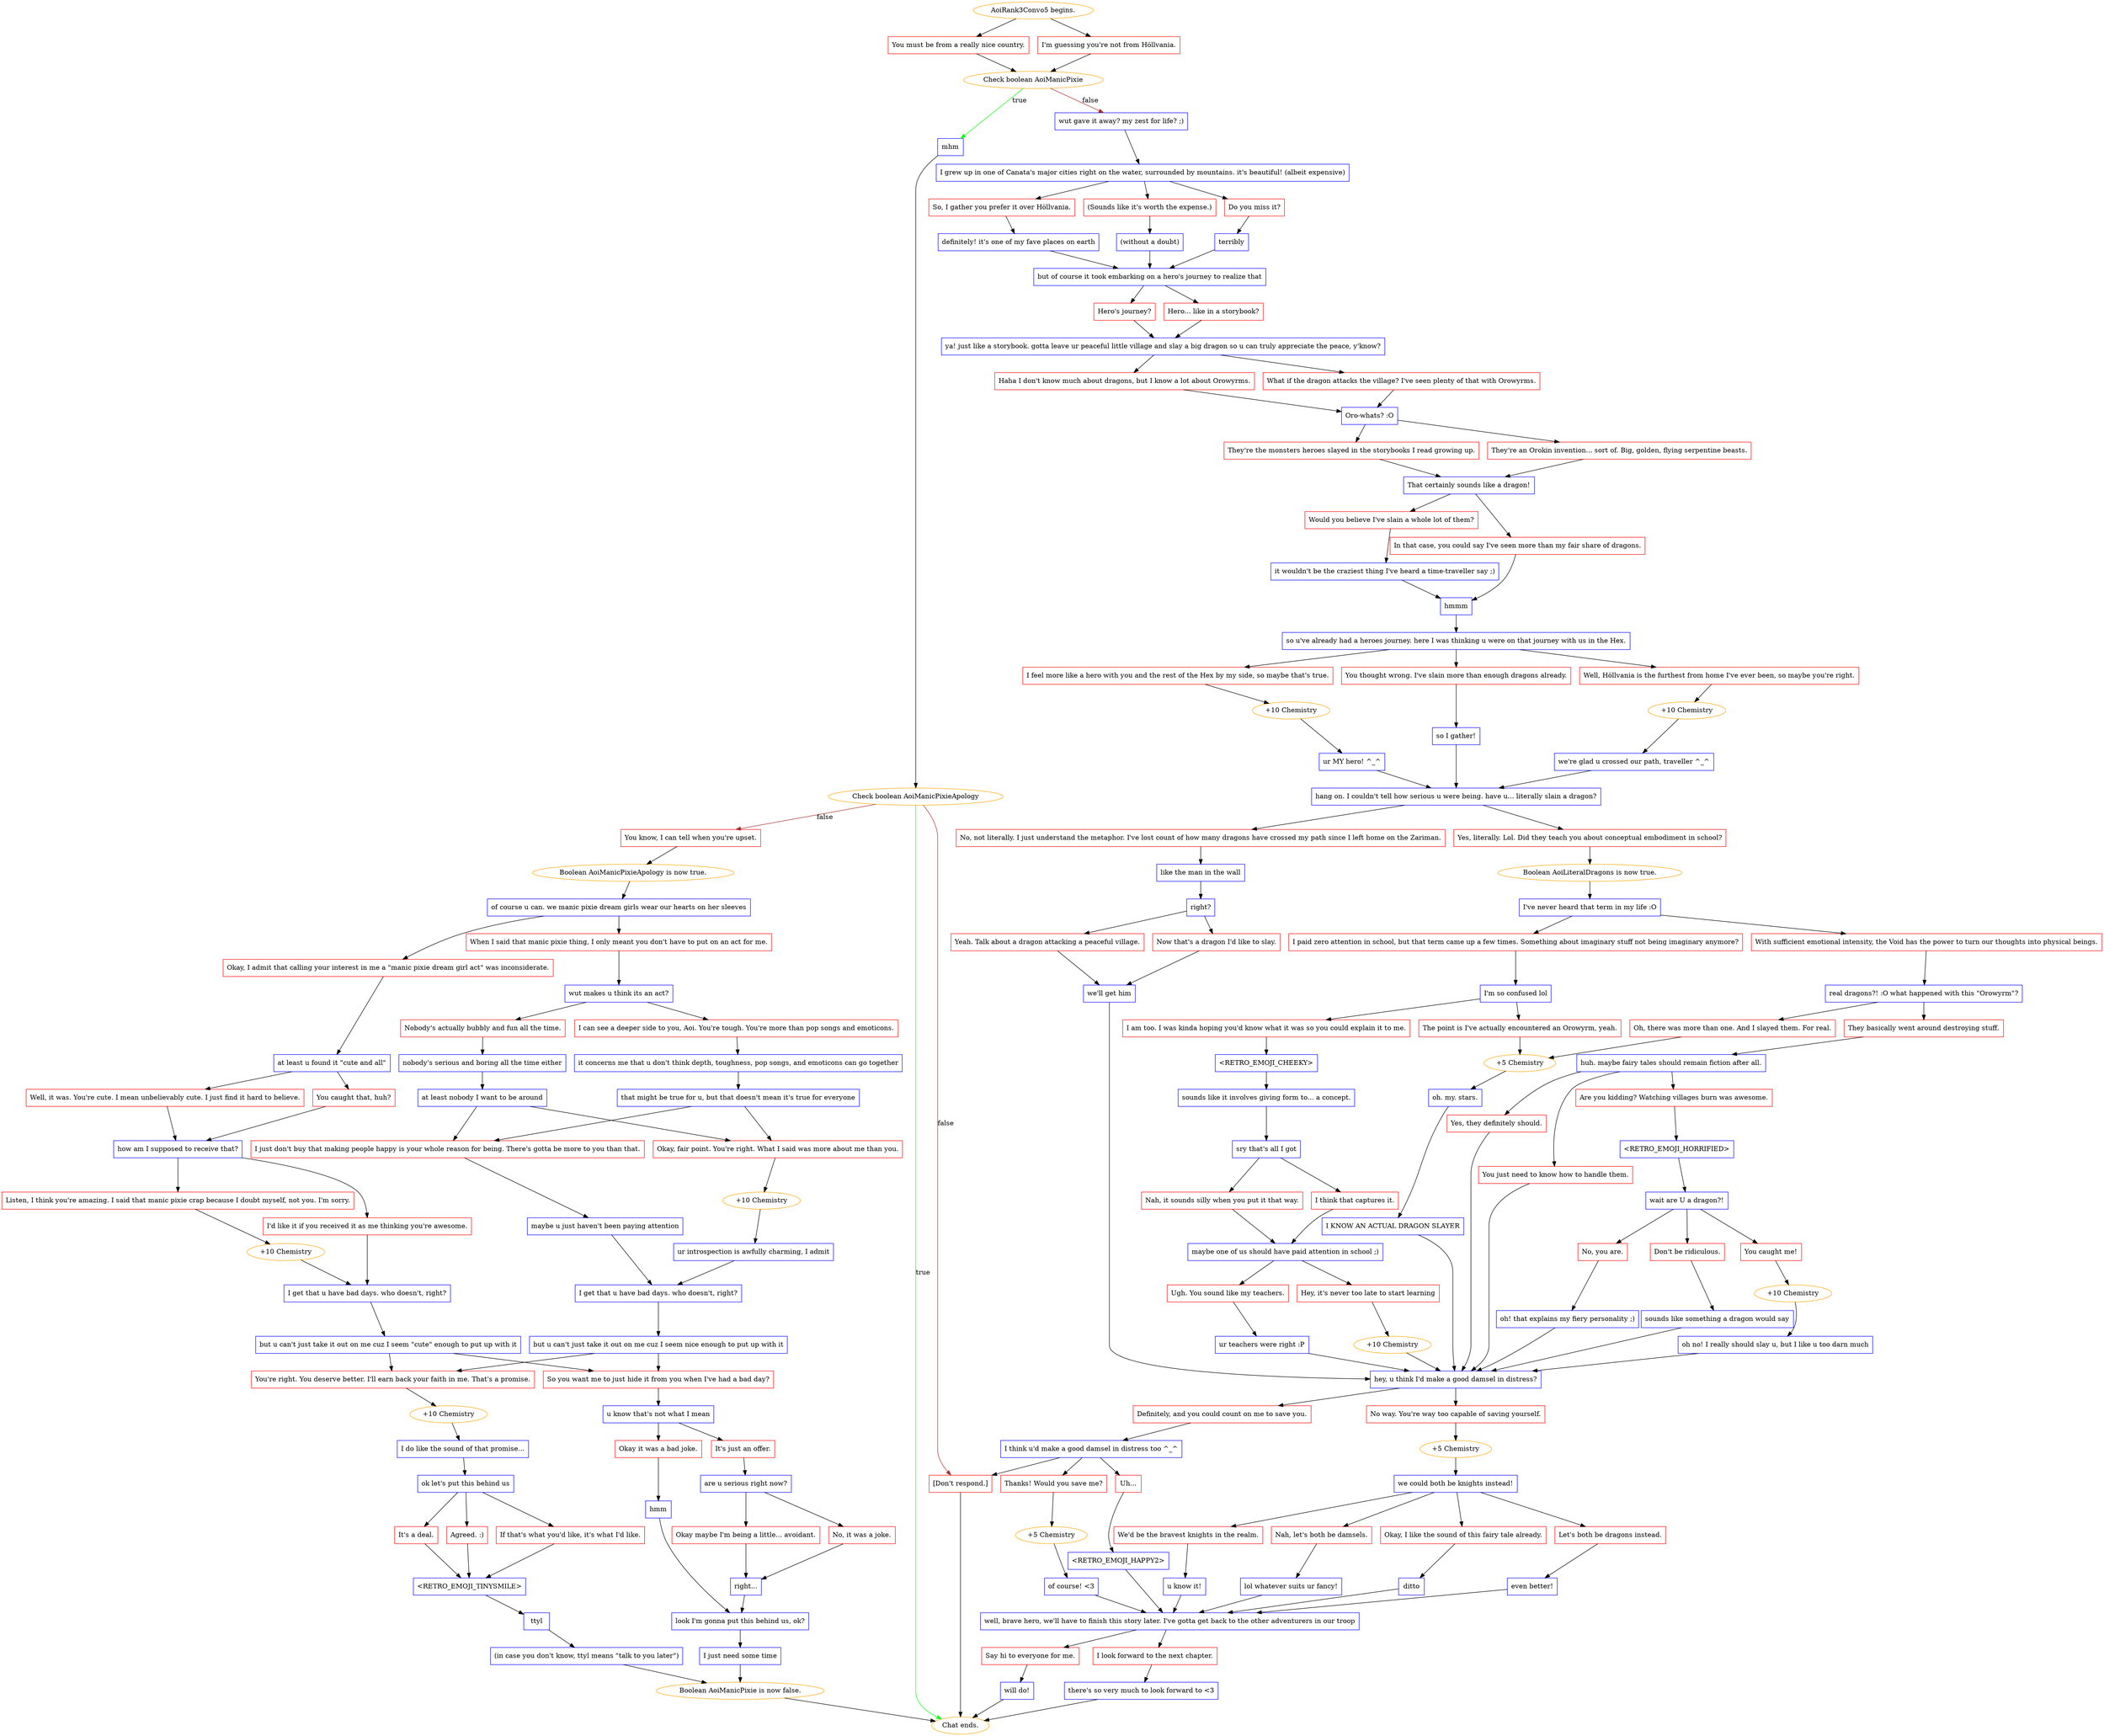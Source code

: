 digraph {
	"AoiRank3Convo5 begins." [color=orange];
		"AoiRank3Convo5 begins." -> j1073586155;
		"AoiRank3Convo5 begins." -> j556923460;
	j1073586155 [label="You must be from a really nice country.",shape=box,color=red];
		j1073586155 -> j2671432348;
	j556923460 [label="I'm guessing you're not from Höllvania.",shape=box,color=red];
		j556923460 -> j2671432348;
	j2671432348 [label="Check boolean AoiManicPixie",color=orange];
		j2671432348 -> j3274035572 [label=true,color=green];
		j2671432348 -> j1659439915 [label=false,color=brown];
	j3274035572 [label="mhm",shape=box,color=blue];
		j3274035572 -> j2415931465;
	j1659439915 [label="wut gave it away? my zest for life? ;)",shape=box,color=blue];
		j1659439915 -> j3833005913;
	j2415931465 [label="Check boolean AoiManicPixieApology",color=orange];
		j2415931465 -> "Chat ends." [label=true,color=green];
		j2415931465 -> j259029528 [label=false,color=brown];
		j2415931465 -> j3753019363 [label=false,color=brown];
	j3833005913 [label="I grew up in one of Canata's major cities right on the water, surrounded by mountains. it's beautiful! (albeit expensive)",shape=box,color=blue];
		j3833005913 -> j2648664876;
		j3833005913 -> j4057449988;
		j3833005913 -> j379170454;
	"Chat ends." [color=orange];
	j259029528 [label="You know, I can tell when you're upset.",shape=box,color=red];
		j259029528 -> j3076094980;
	j3753019363 [label="[Don't respond.]",shape=box,color=red];
		j3753019363 -> "Chat ends.";
	j2648664876 [label="Do you miss it?",shape=box,color=red];
		j2648664876 -> j409143797;
	j4057449988 [label="So, I gather you prefer it over Höllvania.",shape=box,color=red];
		j4057449988 -> j1762369644;
	j379170454 [label="(Sounds like it's worth the expense.)",shape=box,color=red];
		j379170454 -> j873787713;
	j3076094980 [label="Boolean AoiManicPixieApology is now true.",color=orange];
		j3076094980 -> j2171948232;
	j409143797 [label="terribly",shape=box,color=blue];
		j409143797 -> j3046647573;
	j1762369644 [label="definitely! it's one of my fave places on earth",shape=box,color=blue];
		j1762369644 -> j3046647573;
	j873787713 [label="(without a doubt)",shape=box,color=blue];
		j873787713 -> j3046647573;
	j2171948232 [label="of course u can. we manic pixie dream girls wear our hearts on her sleeves",shape=box,color=blue];
		j2171948232 -> j2565270745;
		j2171948232 -> j2079158673;
	j3046647573 [label="but of course it took embarking on a hero's journey to realize that",shape=box,color=blue];
		j3046647573 -> j2861694020;
		j3046647573 -> j3321376344;
	j2565270745 [label="Okay, I admit that calling your interest in me a \"manic pixie dream girl act\" was inconsiderate.",shape=box,color=red];
		j2565270745 -> j717493966;
	j2079158673 [label="When I said that manic pixie thing, I only meant you don't have to put on an act for me.",shape=box,color=red];
		j2079158673 -> j3212397132;
	j2861694020 [label="Hero's journey?",shape=box,color=red];
		j2861694020 -> j433795224;
	j3321376344 [label="Hero... like in a storybook?",shape=box,color=red];
		j3321376344 -> j433795224;
	j717493966 [label="at least u found it \"cute and all\"",shape=box,color=blue];
		j717493966 -> j3340846961;
		j717493966 -> j1435670156;
	j3212397132 [label="wut makes u think its an act?",shape=box,color=blue];
		j3212397132 -> j1296306050;
		j3212397132 -> j3319612988;
	j433795224 [label="ya! just like a storybook. gotta leave ur peaceful little village and slay a big dragon so u can truly appreciate the peace, y'know?",shape=box,color=blue];
		j433795224 -> j558817359;
		j433795224 -> j3957267750;
	j3340846961 [label="Well, it was. You're cute. I mean unbelievably cute. I just find it hard to believe.",shape=box,color=red];
		j3340846961 -> j2926721478;
	j1435670156 [label="You caught that, huh?",shape=box,color=red];
		j1435670156 -> j2926721478;
	j1296306050 [label="Nobody's actually bubbly and fun all the time.",shape=box,color=red];
		j1296306050 -> j1804233197;
	j3319612988 [label="I can see a deeper side to you, Aoi. You're tough. You're more than pop songs and emoticons.",shape=box,color=red];
		j3319612988 -> j1830618364;
	j558817359 [label="Haha I don't know much about dragons, but I know a lot about Orowyrms.",shape=box,color=red];
		j558817359 -> j767459944;
	j3957267750 [label="What if the dragon attacks the village? I've seen plenty of that with Orowyrms.",shape=box,color=red];
		j3957267750 -> j767459944;
	j2926721478 [label="how am I supposed to receive that?",shape=box,color=blue];
		j2926721478 -> j4227865259;
		j2926721478 -> j4025103852;
	j1804233197 [label="nobody's serious and boring all the time either",shape=box,color=blue];
		j1804233197 -> j1674423268;
	j1830618364 [label="it concerns me that u don't think depth, toughness, pop songs, and emoticons can go together",shape=box,color=blue];
		j1830618364 -> j2018088993;
	j767459944 [label="Oro-whats? :O",shape=box,color=blue];
		j767459944 -> j3411346533;
		j767459944 -> j3019385474;
	j4227865259 [label="Listen, I think you're amazing. I said that manic pixie crap because I doubt myself, not you. I'm sorry.",shape=box,color=red];
		j4227865259 -> j1653769863;
	j4025103852 [label="I'd like it if you received it as me thinking you're awesome.",shape=box,color=red];
		j4025103852 -> j3325300314;
	j1674423268 [label="at least nobody I want to be around",shape=box,color=blue];
		j1674423268 -> j2934003481;
		j1674423268 -> j1393002545;
	j2018088993 [label="that might be true for u, but that doesn't mean it's true for everyone",shape=box,color=blue];
		j2018088993 -> j1393002545;
		j2018088993 -> j2934003481;
	j3411346533 [label="They're the monsters heroes slayed in the storybooks I read growing up.",shape=box,color=red];
		j3411346533 -> j218669784;
	j3019385474 [label="They're an Orokin invention... sort of. Big, golden, flying serpentine beasts.",shape=box,color=red];
		j3019385474 -> j218669784;
	j1653769863 [label="+10 Chemistry",color=orange];
		j1653769863 -> j3325300314;
	j3325300314 [label="I get that u have bad days. who doesn't, right?",shape=box,color=blue];
		j3325300314 -> j1317086429;
	j2934003481 [label="I just don't buy that making people happy is your whole reason for being. There's gotta be more to you than that.",shape=box,color=red];
		j2934003481 -> j1358151356;
	j1393002545 [label="Okay, fair point. You're right. What I said was more about me than you.",shape=box,color=red];
		j1393002545 -> j3814177368;
	j218669784 [label="That certainly sounds like a dragon!",shape=box,color=blue];
		j218669784 -> j710487386;
		j218669784 -> j1773151910;
	j1317086429 [label="but u can't just take it out on me cuz I seem \"cute\" enough to put up with it",shape=box,color=blue];
		j1317086429 -> j3005955622;
		j1317086429 -> j2705864370;
	j1358151356 [label="maybe u just haven't been paying attention",shape=box,color=blue];
		j1358151356 -> j2615729757;
	j3814177368 [label="+10 Chemistry",color=orange];
		j3814177368 -> j1144800643;
	j710487386 [label="Would you believe I've slain a whole lot of them?",shape=box,color=red];
		j710487386 -> j1178291949;
	j1773151910 [label="In that case, you could say I've seen more than my fair share of dragons.",shape=box,color=red];
		j1773151910 -> j2385249044;
	j3005955622 [label="You're right. You deserve better. I'll earn back your faith in me. That's a promise.",shape=box,color=red];
		j3005955622 -> j2028334349;
	j2705864370 [label="So you want me to just hide it from you when I've had a bad day?",shape=box,color=red];
		j2705864370 -> j997134821;
	j2615729757 [label="I get that u have bad days. who doesn't, right?",shape=box,color=blue];
		j2615729757 -> j2330827305;
	j1144800643 [label="ur introspection is awfully charming, I admit",shape=box,color=blue];
		j1144800643 -> j2615729757;
	j1178291949 [label="it wouldn't be the craziest thing I've heard a time-traveller say ;)",shape=box,color=blue];
		j1178291949 -> j2385249044;
	j2385249044 [label="hmmm",shape=box,color=blue];
		j2385249044 -> j3180885678;
	j2028334349 [label="+10 Chemistry",color=orange];
		j2028334349 -> j3863270790;
	j997134821 [label="u know that's not what I mean",shape=box,color=blue];
		j997134821 -> j1575133643;
		j997134821 -> j3681534399;
	j2330827305 [label="but u can't just take it out on me cuz I seem nice enough to put up with it",shape=box,color=blue];
		j2330827305 -> j3005955622;
		j2330827305 -> j2705864370;
	j3180885678 [label="so u've already had a heroes journey. here I was thinking u were on that journey with us in the Hex.",shape=box,color=blue];
		j3180885678 -> j2891879147;
		j3180885678 -> j2996407646;
		j3180885678 -> j308602098;
	j3863270790 [label="I do like the sound of that promise...",shape=box,color=blue];
		j3863270790 -> j1361050525;
	j1575133643 [label="It's just an offer.",shape=box,color=red];
		j1575133643 -> j2840749894;
	j3681534399 [label="Okay it was a bad joke.",shape=box,color=red];
		j3681534399 -> j2674146795;
	j2891879147 [label="Well, Höllvania is the furthest from home I've ever been, so maybe you're right.",shape=box,color=red];
		j2891879147 -> j1651567961;
	j2996407646 [label="I feel more like a hero with you and the rest of the Hex by my side, so maybe that's true.",shape=box,color=red];
		j2996407646 -> j1908136935;
	j308602098 [label="You thought wrong. I've slain more than enough dragons already.",shape=box,color=red];
		j308602098 -> j2790706076;
	j1361050525 [label="ok let's put this behind us",shape=box,color=blue];
		j1361050525 -> j3912772301;
		j1361050525 -> j175010154;
		j1361050525 -> j1607778154;
	j2840749894 [label="are u serious right now?",shape=box,color=blue];
		j2840749894 -> j1783919172;
		j2840749894 -> j222396913;
	j2674146795 [label="hmm",shape=box,color=blue];
		j2674146795 -> j2042686502;
	j1651567961 [label="+10 Chemistry",color=orange];
		j1651567961 -> j3318564950;
	j1908136935 [label="+10 Chemistry",color=orange];
		j1908136935 -> j2055968013;
	j2790706076 [label="so I gather!",shape=box,color=blue];
		j2790706076 -> j900627522;
	j3912772301 [label="It's a deal.",shape=box,color=red];
		j3912772301 -> j2031818668;
	j175010154 [label="Agreed. :)",shape=box,color=red];
		j175010154 -> j2031818668;
	j1607778154 [label="If that's what you'd like, it's what I'd like.",shape=box,color=red];
		j1607778154 -> j2031818668;
	j1783919172 [label="Okay maybe I'm being a little... avoidant.",shape=box,color=red];
		j1783919172 -> j1504223923;
	j222396913 [label="No, it was a joke.",shape=box,color=red];
		j222396913 -> j1504223923;
	j2042686502 [label="look I'm gonna put this behind us, ok?",shape=box,color=blue];
		j2042686502 -> j2045148476;
	j3318564950 [label="we're glad u crossed our path, traveller ^_^",shape=box,color=blue];
		j3318564950 -> j900627522;
	j2055968013 [label="ur MY hero! ^_^",shape=box,color=blue];
		j2055968013 -> j900627522;
	j900627522 [label="hang on. I couldn't tell how serious u were being. have u... literally slain a dragon?",shape=box,color=blue];
		j900627522 -> j1306212868;
		j900627522 -> j605959529;
	j2031818668 [label="<RETRO_EMOJI_TINYSMILE>",shape=box,color=blue];
		j2031818668 -> j1858444684;
	j1504223923 [label="right...",shape=box,color=blue];
		j1504223923 -> j2042686502;
	j2045148476 [label="I just need some time",shape=box,color=blue];
		j2045148476 -> j2477397060;
	j1306212868 [label="Yes, literally. Lol. Did they teach you about conceptual embodiment in school?",shape=box,color=red];
		j1306212868 -> j1739413561;
	j605959529 [label="No, not literally. I just understand the metaphor. I've lost count of how many dragons have crossed my path since I left home on the Zariman.",shape=box,color=red];
		j605959529 -> j2931958861;
	j1858444684 [label="ttyl",shape=box,color=blue];
		j1858444684 -> j430002601;
	j2477397060 [label="Boolean AoiManicPixie is now false.",color=orange];
		j2477397060 -> "Chat ends.";
	j1739413561 [label="Boolean AoiLiteralDragons is now true.",color=orange];
		j1739413561 -> j3954042812;
	j2931958861 [label="like the man in the wall",shape=box,color=blue];
		j2931958861 -> j3351012766;
	j430002601 [label="(in case you don't know, ttyl means \"talk to you later\")",shape=box,color=blue];
		j430002601 -> j2477397060;
	j3954042812 [label="I've never heard that term in my life :O",shape=box,color=blue];
		j3954042812 -> j1355587000;
		j3954042812 -> j2243627425;
	j3351012766 [label="right?",shape=box,color=blue];
		j3351012766 -> j827379555;
		j3351012766 -> j325110964;
	j1355587000 [label="I paid zero attention in school, but that term came up a few times. Something about imaginary stuff not being imaginary anymore?",shape=box,color=red];
		j1355587000 -> j3614983243;
	j2243627425 [label="With sufficient emotional intensity, the Void has the power to turn our thoughts into physical beings.",shape=box,color=red];
		j2243627425 -> j1781221251;
	j827379555 [label="Yeah. Talk about a dragon attacking a peaceful village.",shape=box,color=red];
		j827379555 -> j3663805336;
	j325110964 [label="Now that's a dragon I'd like to slay.",shape=box,color=red];
		j325110964 -> j3663805336;
	j3614983243 [label="I'm so confused lol",shape=box,color=blue];
		j3614983243 -> j1697673331;
		j3614983243 -> j386287171;
	j1781221251 [label="real dragons?! :O what happened with this \"Orowyrm\"?",shape=box,color=blue];
		j1781221251 -> j1687061011;
		j1781221251 -> j1261339429;
	j3663805336 [label="we'll get him",shape=box,color=blue];
		j3663805336 -> j2974906433;
	j1697673331 [label="I am too. I was kinda hoping you'd know what it was so you could explain it to me.",shape=box,color=red];
		j1697673331 -> j526299590;
	j386287171 [label="The point is I've actually encountered an Orowyrm, yeah.",shape=box,color=red];
		j386287171 -> j1370662768;
	j1687061011 [label="Oh, there was more than one. And I slayed them. For real.",shape=box,color=red];
		j1687061011 -> j1370662768;
	j1261339429 [label="They basically went around destroying stuff.",shape=box,color=red];
		j1261339429 -> j2662195315;
	j2974906433 [label="hey, u think I'd make a good damsel in distress?",shape=box,color=blue];
		j2974906433 -> j2585594094;
		j2974906433 -> j150384767;
	j526299590 [label="<RETRO_EMOJI_CHEEKY>",shape=box,color=blue];
		j526299590 -> j325469246;
	j1370662768 [label="+5 Chemistry",color=orange];
		j1370662768 -> j374095482;
	j2662195315 [label="huh. maybe fairy tales should remain fiction after all.",shape=box,color=blue];
		j2662195315 -> j2699643525;
		j2662195315 -> j1679800710;
		j2662195315 -> j330551913;
	j2585594094 [label="Definitely, and you could count on me to save you.",shape=box,color=red];
		j2585594094 -> j3320403410;
	j150384767 [label="No way. You're way too capable of saving yourself.",shape=box,color=red];
		j150384767 -> j1860143404;
	j325469246 [label="sounds like it involves giving form to... a concept.",shape=box,color=blue];
		j325469246 -> j2830280474;
	j374095482 [label="oh. my. stars.",shape=box,color=blue];
		j374095482 -> j732010724;
	j2699643525 [label="Yes, they definitely should.",shape=box,color=red];
		j2699643525 -> j2974906433;
	j1679800710 [label="You just need to know how to handle them.",shape=box,color=red];
		j1679800710 -> j2974906433;
	j330551913 [label="Are you kidding? Watching villages burn was awesome.",shape=box,color=red];
		j330551913 -> j4009701552;
	j3320403410 [label="I think u'd make a good damsel in distress too ^_^",shape=box,color=blue];
		j3320403410 -> j1764219397;
		j3320403410 -> j356506727;
		j3320403410 -> j3753019363;
	j1860143404 [label="+5 Chemistry",color=orange];
		j1860143404 -> j738910448;
	j2830280474 [label="sry that's all I got",shape=box,color=blue];
		j2830280474 -> j3778293906;
		j2830280474 -> j3511564702;
	j732010724 [label="I KNOW AN ACTUAL DRAGON SLAYER",shape=box,color=blue];
		j732010724 -> j2974906433;
	j4009701552 [label="<RETRO_EMOJI_HORRIFIED>",shape=box,color=blue];
		j4009701552 -> j2505981598;
	j1764219397 [label="Thanks! Would you save me?",shape=box,color=red];
		j1764219397 -> j795912867;
	j356506727 [label="Uh...",shape=box,color=red];
		j356506727 -> j1242179067;
	j738910448 [label="we could both be knights instead!",shape=box,color=blue];
		j738910448 -> j587862564;
		j738910448 -> j1231536470;
		j738910448 -> j486267508;
		j738910448 -> j1546948477;
	j3778293906 [label="I think that captures it.",shape=box,color=red];
		j3778293906 -> j996440421;
	j3511564702 [label="Nah, it sounds silly when you put it that way.",shape=box,color=red];
		j3511564702 -> j996440421;
	j2505981598 [label="wait are U a dragon?!",shape=box,color=blue];
		j2505981598 -> j94135248;
		j2505981598 -> j1969876566;
		j2505981598 -> j2778825497;
	j795912867 [label="+5 Chemistry",color=orange];
		j795912867 -> j3756439555;
	j1242179067 [label="<RETRO_EMOJI_HAPPY2>",shape=box,color=blue];
		j1242179067 -> j640705277;
	j587862564 [label="Okay, I like the sound of this fairy tale already.",shape=box,color=red];
		j587862564 -> j1449623221;
	j1231536470 [label="Let's both be dragons instead.",shape=box,color=red];
		j1231536470 -> j2218801745;
	j486267508 [label="We'd be the bravest knights in the realm.",shape=box,color=red];
		j486267508 -> j2847259864;
	j1546948477 [label="Nah, let's both be damsels.",shape=box,color=red];
		j1546948477 -> j2547885365;
	j996440421 [label="maybe one of us should have paid attention in school ;)",shape=box,color=blue];
		j996440421 -> j1652715157;
		j996440421 -> j3446982476;
	j94135248 [label="You caught me!",shape=box,color=red];
		j94135248 -> j3782267321;
	j1969876566 [label="No, you are.",shape=box,color=red];
		j1969876566 -> j2761866007;
	j2778825497 [label="Don't be ridiculous.",shape=box,color=red];
		j2778825497 -> j258857311;
	j3756439555 [label="of course! <3",shape=box,color=blue];
		j3756439555 -> j640705277;
	j640705277 [label="well, brave hero, we'll have to finish this story later. I've gotta get back to the other adventurers in our troop",shape=box,color=blue];
		j640705277 -> j1040551358;
		j640705277 -> j2127245569;
	j1449623221 [label="ditto",shape=box,color=blue];
		j1449623221 -> j640705277;
	j2218801745 [label="even better!",shape=box,color=blue];
		j2218801745 -> j640705277;
	j2847259864 [label="u know it!",shape=box,color=blue];
		j2847259864 -> j640705277;
	j2547885365 [label="lol whatever suits ur fancy!",shape=box,color=blue];
		j2547885365 -> j640705277;
	j1652715157 [label="Hey, it's never too late to start learning",shape=box,color=red];
		j1652715157 -> j3971274866;
	j3446982476 [label="Ugh. You sound like my teachers.",shape=box,color=red];
		j3446982476 -> j1938690806;
	j3782267321 [label="+10 Chemistry",color=orange];
		j3782267321 -> j2037125039;
	j2761866007 [label="oh! that explains my fiery personality ;)",shape=box,color=blue];
		j2761866007 -> j2974906433;
	j258857311 [label="sounds like something a dragon would say",shape=box,color=blue];
		j258857311 -> j2974906433;
	j1040551358 [label="Say hi to everyone for me.",shape=box,color=red];
		j1040551358 -> j925485948;
	j2127245569 [label="I look forward to the next chapter.",shape=box,color=red];
		j2127245569 -> j3373566910;
	j3971274866 [label="+10 Chemistry",color=orange];
		j3971274866 -> j2974906433;
	j1938690806 [label="ur teachers were right :P",shape=box,color=blue];
		j1938690806 -> j2974906433;
	j2037125039 [label="oh no! I really should slay u, but I like u too darn much",shape=box,color=blue];
		j2037125039 -> j2974906433;
	j925485948 [label="will do!",shape=box,color=blue];
		j925485948 -> "Chat ends.";
	j3373566910 [label="there's so very much to look forward to <3",shape=box,color=blue];
		j3373566910 -> "Chat ends.";
}